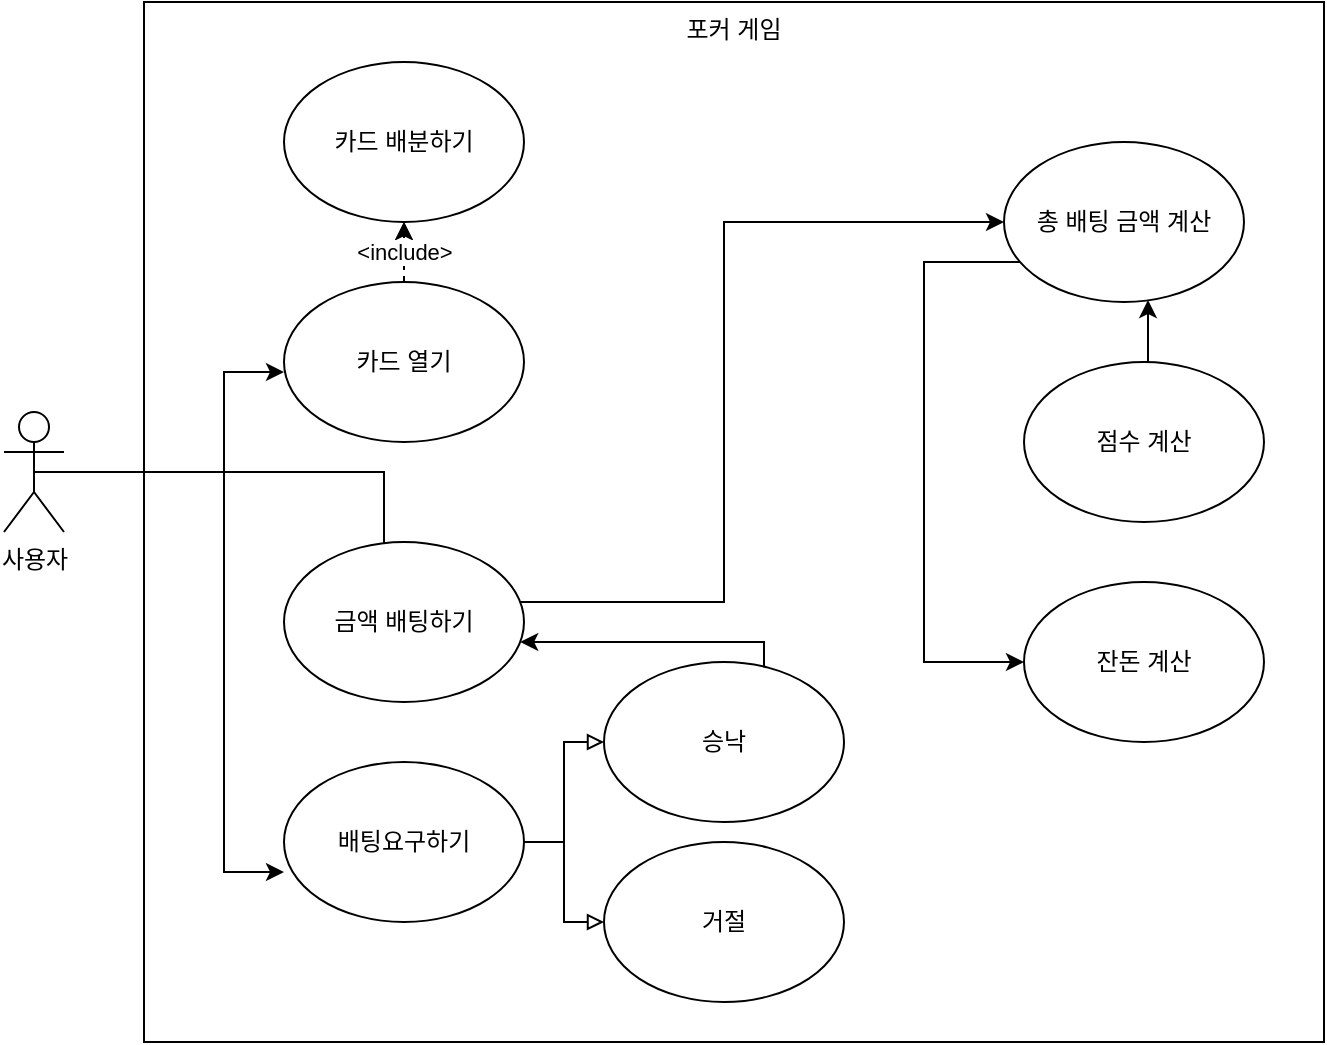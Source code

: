 <mxfile version="15.4.1" type="github">
  <diagram id="y-EOfLyRayrffuNytPgW" name="Page-1">
    <mxGraphModel dx="1182" dy="764" grid="1" gridSize="10" guides="1" tooltips="1" connect="1" arrows="1" fold="1" page="1" pageScale="1" pageWidth="827" pageHeight="1169" math="0" shadow="0">
      <root>
        <mxCell id="0" />
        <mxCell id="1" parent="0" />
        <mxCell id="BDkGL1UXGUK9MqZ0ccRs-2" value="포커 게임" style="rounded=0;whiteSpace=wrap;html=1;verticalAlign=top;" parent="1" vertex="1">
          <mxGeometry x="190" y="20" width="590" height="520" as="geometry" />
        </mxCell>
        <mxCell id="BDkGL1UXGUK9MqZ0ccRs-32" style="edgeStyle=orthogonalEdgeStyle;rounded=0;orthogonalLoop=1;jettySize=auto;html=1;exitX=0.5;exitY=0.5;exitDx=0;exitDy=0;exitPerimeter=0;fontColor=default;endArrow=classic;endFill=1;" parent="1" source="BDkGL1UXGUK9MqZ0ccRs-15" edge="1">
          <mxGeometry relative="1" as="geometry">
            <Array as="points">
              <mxPoint x="310" y="255" />
            </Array>
            <mxPoint x="310" y="305.559" as="targetPoint" />
          </mxGeometry>
        </mxCell>
        <mxCell id="BDkGL1UXGUK9MqZ0ccRs-34" style="edgeStyle=orthogonalEdgeStyle;rounded=0;orthogonalLoop=1;jettySize=auto;html=1;exitX=0.5;exitY=0.5;exitDx=0;exitDy=0;exitPerimeter=0;fontColor=default;endArrow=classic;endFill=1;" parent="1" source="BDkGL1UXGUK9MqZ0ccRs-15" edge="1">
          <mxGeometry relative="1" as="geometry">
            <Array as="points">
              <mxPoint x="230" y="255" />
              <mxPoint x="230" y="455" />
            </Array>
            <mxPoint x="260" y="455" as="targetPoint" />
          </mxGeometry>
        </mxCell>
        <mxCell id="eUcnEjtrqgw-609uE-4Z-16" style="edgeStyle=orthogonalEdgeStyle;rounded=0;orthogonalLoop=1;jettySize=auto;html=1;endArrow=classic;endFill=1;" edge="1" parent="1" source="BDkGL1UXGUK9MqZ0ccRs-15">
          <mxGeometry relative="1" as="geometry">
            <mxPoint x="260" y="205" as="targetPoint" />
            <Array as="points">
              <mxPoint x="230" y="255" />
              <mxPoint x="230" y="205" />
            </Array>
          </mxGeometry>
        </mxCell>
        <mxCell id="BDkGL1UXGUK9MqZ0ccRs-15" value="사용자" style="shape=umlActor;verticalLabelPosition=bottom;verticalAlign=top;html=1;outlineConnect=0;" parent="1" vertex="1">
          <mxGeometry x="120" y="225" width="30" height="60" as="geometry" />
        </mxCell>
        <mxCell id="eUcnEjtrqgw-609uE-4Z-12" value="&amp;lt;include&amp;gt;" style="edgeStyle=orthogonalEdgeStyle;rounded=0;orthogonalLoop=1;jettySize=auto;html=1;endArrow=classic;endFill=1;dashed=1;" edge="1" parent="1" source="BDkGL1UXGUK9MqZ0ccRs-22" target="FhCvCFaldwQa_D8-2yYc-1">
          <mxGeometry relative="1" as="geometry" />
        </mxCell>
        <mxCell id="eUcnEjtrqgw-609uE-4Z-13" value="&amp;lt;include&amp;gt;" style="edgeStyle=orthogonalEdgeStyle;rounded=0;orthogonalLoop=1;jettySize=auto;html=1;endArrow=classic;endFill=1;dashed=1;startArrow=none;" edge="1" parent="1" source="BDkGL1UXGUK9MqZ0ccRs-22" target="FhCvCFaldwQa_D8-2yYc-1">
          <mxGeometry relative="1" as="geometry">
            <Array as="points">
              <mxPoint x="320" y="220" />
              <mxPoint x="485" y="220" />
            </Array>
          </mxGeometry>
        </mxCell>
        <mxCell id="eUcnEjtrqgw-609uE-4Z-18" style="edgeStyle=orthogonalEdgeStyle;rounded=0;orthogonalLoop=1;jettySize=auto;html=1;endArrow=classic;endFill=1;" edge="1" parent="1" source="BDkGL1UXGUK9MqZ0ccRs-31" target="eUcnEjtrqgw-609uE-4Z-14">
          <mxGeometry relative="1" as="geometry">
            <Array as="points">
              <mxPoint x="480" y="320" />
              <mxPoint x="480" y="130" />
            </Array>
          </mxGeometry>
        </mxCell>
        <mxCell id="BDkGL1UXGUK9MqZ0ccRs-31" value="금액 배팅하기" style="ellipse;whiteSpace=wrap;html=1;fontColor=default;align=center;verticalAlign=middle;" parent="1" vertex="1">
          <mxGeometry x="260" y="290" width="120" height="80" as="geometry" />
        </mxCell>
        <mxCell id="eUcnEjtrqgw-609uE-4Z-3" style="edgeStyle=orthogonalEdgeStyle;rounded=0;orthogonalLoop=1;jettySize=auto;html=1;endArrow=block;endFill=0;" edge="1" parent="1" source="BDkGL1UXGUK9MqZ0ccRs-33" target="eUcnEjtrqgw-609uE-4Z-1">
          <mxGeometry relative="1" as="geometry" />
        </mxCell>
        <mxCell id="eUcnEjtrqgw-609uE-4Z-4" style="edgeStyle=orthogonalEdgeStyle;rounded=0;orthogonalLoop=1;jettySize=auto;html=1;endArrow=block;endFill=0;" edge="1" parent="1" source="BDkGL1UXGUK9MqZ0ccRs-33" target="eUcnEjtrqgw-609uE-4Z-2">
          <mxGeometry relative="1" as="geometry" />
        </mxCell>
        <mxCell id="BDkGL1UXGUK9MqZ0ccRs-33" value="배팅요구하기" style="ellipse;whiteSpace=wrap;html=1;fontColor=default;align=center;verticalAlign=middle;" parent="1" vertex="1">
          <mxGeometry x="260" y="400" width="120" height="80" as="geometry" />
        </mxCell>
        <mxCell id="FhCvCFaldwQa_D8-2yYc-1" value="카드 배분하기" style="ellipse;whiteSpace=wrap;html=1;" parent="1" vertex="1">
          <mxGeometry x="260" y="50" width="120" height="80" as="geometry" />
        </mxCell>
        <mxCell id="eUcnEjtrqgw-609uE-4Z-9" style="edgeStyle=orthogonalEdgeStyle;rounded=0;orthogonalLoop=1;jettySize=auto;html=1;endArrow=classic;endFill=1;" edge="1" parent="1" source="eUcnEjtrqgw-609uE-4Z-1" target="BDkGL1UXGUK9MqZ0ccRs-31">
          <mxGeometry relative="1" as="geometry">
            <Array as="points">
              <mxPoint x="500" y="340" />
            </Array>
          </mxGeometry>
        </mxCell>
        <mxCell id="eUcnEjtrqgw-609uE-4Z-1" value="승낙" style="ellipse;whiteSpace=wrap;html=1;" vertex="1" parent="1">
          <mxGeometry x="420" y="350" width="120" height="80" as="geometry" />
        </mxCell>
        <mxCell id="eUcnEjtrqgw-609uE-4Z-2" value="거절" style="ellipse;whiteSpace=wrap;html=1;" vertex="1" parent="1">
          <mxGeometry x="420" y="440" width="120" height="80" as="geometry" />
        </mxCell>
        <mxCell id="eUcnEjtrqgw-609uE-4Z-20" style="edgeStyle=orthogonalEdgeStyle;rounded=0;orthogonalLoop=1;jettySize=auto;html=1;exitX=0.5;exitY=0;exitDx=0;exitDy=0;entryX=0.6;entryY=0.988;entryDx=0;entryDy=0;entryPerimeter=0;endArrow=classic;endFill=1;" edge="1" parent="1" source="eUcnEjtrqgw-609uE-4Z-5" target="eUcnEjtrqgw-609uE-4Z-14">
          <mxGeometry relative="1" as="geometry" />
        </mxCell>
        <mxCell id="eUcnEjtrqgw-609uE-4Z-5" value="점수 계산" style="ellipse;whiteSpace=wrap;html=1;" vertex="1" parent="1">
          <mxGeometry x="630" y="200" width="120" height="80" as="geometry" />
        </mxCell>
        <mxCell id="eUcnEjtrqgw-609uE-4Z-10" value="잔돈 계산" style="ellipse;whiteSpace=wrap;html=1;" vertex="1" parent="1">
          <mxGeometry x="630" y="310" width="120" height="80" as="geometry" />
        </mxCell>
        <mxCell id="eUcnEjtrqgw-609uE-4Z-21" style="edgeStyle=orthogonalEdgeStyle;rounded=0;orthogonalLoop=1;jettySize=auto;html=1;endArrow=classic;endFill=1;" edge="1" parent="1" source="eUcnEjtrqgw-609uE-4Z-14" target="eUcnEjtrqgw-609uE-4Z-10">
          <mxGeometry relative="1" as="geometry">
            <Array as="points">
              <mxPoint x="580" y="150" />
              <mxPoint x="580" y="350" />
            </Array>
          </mxGeometry>
        </mxCell>
        <mxCell id="eUcnEjtrqgw-609uE-4Z-14" value="총 배팅 금액 계산" style="ellipse;whiteSpace=wrap;html=1;" vertex="1" parent="1">
          <mxGeometry x="620" y="90" width="120" height="80" as="geometry" />
        </mxCell>
        <mxCell id="BDkGL1UXGUK9MqZ0ccRs-22" value="카드 열기" style="ellipse;whiteSpace=wrap;html=1;fontColor=default;align=center;verticalAlign=middle;" parent="1" vertex="1">
          <mxGeometry x="260" y="160" width="120" height="80" as="geometry" />
        </mxCell>
      </root>
    </mxGraphModel>
  </diagram>
</mxfile>
